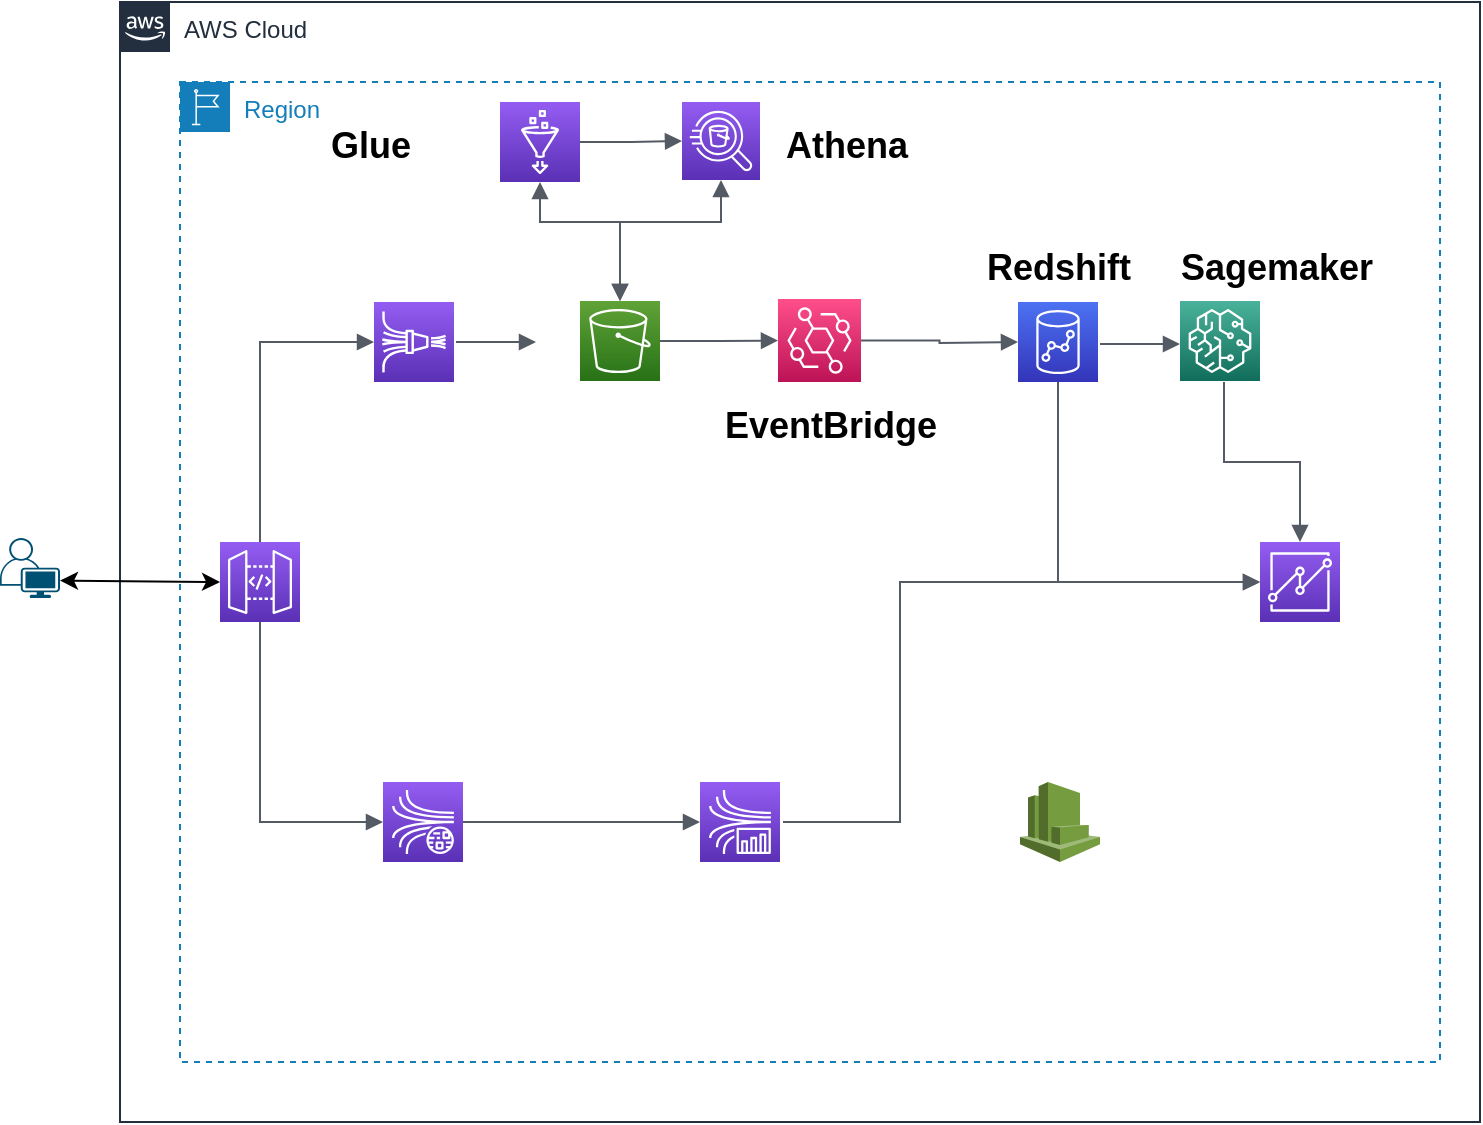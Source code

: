 <mxfile version="16.6.4" type="github">
  <diagram id="dGK5xZqpM7XCNRweWZIY" name="Page-1">
    <mxGraphModel dx="1038" dy="547" grid="1" gridSize="10" guides="1" tooltips="1" connect="1" arrows="1" fold="1" page="1" pageScale="1" pageWidth="850" pageHeight="1100" math="0" shadow="0">
      <root>
        <mxCell id="0" />
        <mxCell id="1" parent="0" />
        <mxCell id="s2iLsqbhEoJUC6y4_RUH-1" value="AWS Cloud" style="points=[[0,0],[0.25,0],[0.5,0],[0.75,0],[1,0],[1,0.25],[1,0.5],[1,0.75],[1,1],[0.75,1],[0.5,1],[0.25,1],[0,1],[0,0.75],[0,0.5],[0,0.25]];outlineConnect=0;gradientColor=none;html=1;whiteSpace=wrap;fontSize=12;fontStyle=0;container=1;pointerEvents=0;collapsible=0;recursiveResize=0;shape=mxgraph.aws4.group;grIcon=mxgraph.aws4.group_aws_cloud_alt;strokeColor=#232F3E;fillColor=none;verticalAlign=top;align=left;spacingLeft=30;fontColor=#232F3E;dashed=0;" parent="1" vertex="1">
          <mxGeometry x="70" y="210" width="680" height="560" as="geometry" />
        </mxCell>
        <mxCell id="s2iLsqbhEoJUC6y4_RUH-2" value="Region" style="points=[[0,0],[0.25,0],[0.5,0],[0.75,0],[1,0],[1,0.25],[1,0.5],[1,0.75],[1,1],[0.75,1],[0.5,1],[0.25,1],[0,1],[0,0.75],[0,0.5],[0,0.25]];outlineConnect=0;gradientColor=none;html=1;whiteSpace=wrap;fontSize=12;fontStyle=0;container=1;pointerEvents=0;collapsible=0;recursiveResize=0;shape=mxgraph.aws4.group;grIcon=mxgraph.aws4.group_region;strokeColor=#147EBA;fillColor=none;verticalAlign=top;align=left;spacingLeft=30;fontColor=#147EBA;dashed=1;" parent="1" vertex="1">
          <mxGeometry x="100" y="250" width="630" height="490" as="geometry" />
        </mxCell>
        <mxCell id="s2iLsqbhEoJUC6y4_RUH-9" value="" style="sketch=0;points=[[0,0,0],[0.25,0,0],[0.5,0,0],[0.75,0,0],[1,0,0],[0,1,0],[0.25,1,0],[0.5,1,0],[0.75,1,0],[1,1,0],[0,0.25,0],[0,0.5,0],[0,0.75,0],[1,0.25,0],[1,0.5,0],[1,0.75,0]];outlineConnect=0;fontColor=#232F3E;gradientColor=#945DF2;gradientDirection=north;fillColor=#5A30B5;strokeColor=#ffffff;dashed=0;verticalLabelPosition=bottom;verticalAlign=top;align=center;html=1;fontSize=12;fontStyle=0;aspect=fixed;shape=mxgraph.aws4.resourceIcon;resIcon=mxgraph.aws4.kinesis_data_firehose;" parent="s2iLsqbhEoJUC6y4_RUH-2" vertex="1">
          <mxGeometry x="97" y="110" width="40" height="40" as="geometry" />
        </mxCell>
        <mxCell id="s2iLsqbhEoJUC6y4_RUH-8" value="" style="sketch=0;points=[[0,0,0],[0.25,0,0],[0.5,0,0],[0.75,0,0],[1,0,0],[0,1,0],[0.25,1,0],[0.5,1,0],[0.75,1,0],[1,1,0],[0,0.25,0],[0,0.5,0],[0,0.75,0],[1,0.25,0],[1,0.5,0],[1,0.75,0]];outlineConnect=0;fontColor=#232F3E;gradientColor=#945DF2;gradientDirection=north;fillColor=#5A30B5;strokeColor=#ffffff;dashed=0;verticalLabelPosition=bottom;verticalAlign=top;align=center;html=1;fontSize=12;fontStyle=0;aspect=fixed;shape=mxgraph.aws4.resourceIcon;resIcon=mxgraph.aws4.kinesis_data_streams;" parent="s2iLsqbhEoJUC6y4_RUH-2" vertex="1">
          <mxGeometry x="101.5" y="350" width="40" height="40" as="geometry" />
        </mxCell>
        <mxCell id="s2iLsqbhEoJUC6y4_RUH-11" value="" style="sketch=0;points=[[0,0,0],[0.25,0,0],[0.5,0,0],[0.75,0,0],[1,0,0],[0,1,0],[0.25,1,0],[0.5,1,0],[0.75,1,0],[1,1,0],[0,0.25,0],[0,0.5,0],[0,0.75,0],[1,0.25,0],[1,0.5,0],[1,0.75,0]];outlineConnect=0;fontColor=#232F3E;gradientColor=#945DF2;gradientDirection=north;fillColor=#5A30B5;strokeColor=#ffffff;dashed=0;verticalLabelPosition=bottom;verticalAlign=top;align=center;html=1;fontSize=12;fontStyle=0;aspect=fixed;shape=mxgraph.aws4.resourceIcon;resIcon=mxgraph.aws4.api_gateway;" parent="s2iLsqbhEoJUC6y4_RUH-2" vertex="1">
          <mxGeometry x="20" y="230" width="40" height="40" as="geometry" />
        </mxCell>
        <mxCell id="s2iLsqbhEoJUC6y4_RUH-15" value="" style="sketch=0;points=[[0,0,0],[0.25,0,0],[0.5,0,0],[0.75,0,0],[1,0,0],[0,1,0],[0.25,1,0],[0.5,1,0],[0.75,1,0],[1,1,0],[0,0.25,0],[0,0.5,0],[0,0.75,0],[1,0.25,0],[1,0.5,0],[1,0.75,0]];outlineConnect=0;fontColor=#232F3E;gradientColor=#945DF2;gradientDirection=north;fillColor=#5A30B5;strokeColor=#ffffff;dashed=0;verticalLabelPosition=bottom;verticalAlign=top;align=center;html=1;fontSize=12;fontStyle=0;aspect=fixed;shape=mxgraph.aws4.resourceIcon;resIcon=mxgraph.aws4.glue;" parent="s2iLsqbhEoJUC6y4_RUH-2" vertex="1">
          <mxGeometry x="160" y="10" width="40" height="40" as="geometry" />
        </mxCell>
        <mxCell id="s2iLsqbhEoJUC6y4_RUH-16" value="" style="sketch=0;points=[[0,0,0],[0.25,0,0],[0.5,0,0],[0.75,0,0],[1,0,0],[0,1,0],[0.25,1,0],[0.5,1,0],[0.75,1,0],[1,1,0],[0,0.25,0],[0,0.5,0],[0,0.75,0],[1,0.25,0],[1,0.5,0],[1,0.75,0]];outlineConnect=0;fontColor=#232F3E;gradientColor=#945DF2;gradientDirection=north;fillColor=#5A30B5;strokeColor=#ffffff;dashed=0;verticalLabelPosition=bottom;verticalAlign=top;align=center;html=1;fontSize=12;fontStyle=0;aspect=fixed;shape=mxgraph.aws4.resourceIcon;resIcon=mxgraph.aws4.athena;" parent="s2iLsqbhEoJUC6y4_RUH-2" vertex="1">
          <mxGeometry x="251" y="10" width="39" height="39" as="geometry" />
        </mxCell>
        <mxCell id="s2iLsqbhEoJUC6y4_RUH-18" value="" style="sketch=0;points=[[0,0,0],[0.25,0,0],[0.5,0,0],[0.75,0,0],[1,0,0],[0,1,0],[0.25,1,0],[0.5,1,0],[0.75,1,0],[1,1,0],[0,0.25,0],[0,0.5,0],[0,0.75,0],[1,0.25,0],[1,0.5,0],[1,0.75,0]];outlineConnect=0;fontColor=#232F3E;gradientColor=#4D72F3;gradientDirection=north;fillColor=#3334B9;strokeColor=#ffffff;dashed=0;verticalLabelPosition=bottom;verticalAlign=top;align=center;html=1;fontSize=12;fontStyle=0;aspect=fixed;shape=mxgraph.aws4.resourceIcon;resIcon=mxgraph.aws4.redshift;" parent="s2iLsqbhEoJUC6y4_RUH-2" vertex="1">
          <mxGeometry x="419" y="110" width="40" height="40" as="geometry" />
        </mxCell>
        <mxCell id="s2iLsqbhEoJUC6y4_RUH-19" value="" style="sketch=0;points=[[0,0,0],[0.25,0,0],[0.5,0,0],[0.75,0,0],[1,0,0],[0,1,0],[0.25,1,0],[0.5,1,0],[0.75,1,0],[1,1,0],[0,0.25,0],[0,0.5,0],[0,0.75,0],[1,0.25,0],[1,0.5,0],[1,0.75,0]];outlineConnect=0;fontColor=#232F3E;gradientColor=#60A337;gradientDirection=north;fillColor=#277116;strokeColor=#ffffff;dashed=0;verticalLabelPosition=bottom;verticalAlign=top;align=center;html=1;fontSize=12;fontStyle=0;aspect=fixed;shape=mxgraph.aws4.resourceIcon;resIcon=mxgraph.aws4.s3;" parent="s2iLsqbhEoJUC6y4_RUH-2" vertex="1">
          <mxGeometry x="200" y="109.5" width="40" height="40" as="geometry" />
        </mxCell>
        <mxCell id="s2iLsqbhEoJUC6y4_RUH-20" value="" style="sketch=0;points=[[0,0,0],[0.25,0,0],[0.5,0,0],[0.75,0,0],[1,0,0],[0,1,0],[0.25,1,0],[0.5,1,0],[0.75,1,0],[1,1,0],[0,0.25,0],[0,0.5,0],[0,0.75,0],[1,0.25,0],[1,0.5,0],[1,0.75,0]];outlineConnect=0;fontColor=#232F3E;gradientColor=#4AB29A;gradientDirection=north;fillColor=#116D5B;strokeColor=#ffffff;dashed=0;verticalLabelPosition=bottom;verticalAlign=top;align=center;html=1;fontSize=12;fontStyle=0;aspect=fixed;shape=mxgraph.aws4.resourceIcon;resIcon=mxgraph.aws4.sagemaker;" parent="s2iLsqbhEoJUC6y4_RUH-2" vertex="1">
          <mxGeometry x="500" y="109.5" width="40" height="40" as="geometry" />
        </mxCell>
        <mxCell id="s2iLsqbhEoJUC6y4_RUH-21" value="" style="sketch=0;points=[[0,0,0],[0.25,0,0],[0.5,0,0],[0.75,0,0],[1,0,0],[0,1,0],[0.25,1,0],[0.5,1,0],[0.75,1,0],[1,1,0],[0,0.25,0],[0,0.5,0],[0,0.75,0],[1,0.25,0],[1,0.5,0],[1,0.75,0]];outlineConnect=0;fontColor=#232F3E;gradientColor=#945DF2;gradientDirection=north;fillColor=#5A30B5;strokeColor=#ffffff;dashed=0;verticalLabelPosition=bottom;verticalAlign=top;align=center;html=1;fontSize=12;fontStyle=0;aspect=fixed;shape=mxgraph.aws4.resourceIcon;resIcon=mxgraph.aws4.quicksight;" parent="s2iLsqbhEoJUC6y4_RUH-2" vertex="1">
          <mxGeometry x="540" y="230" width="40" height="40" as="geometry" />
        </mxCell>
        <mxCell id="s2iLsqbhEoJUC6y4_RUH-30" value="" style="sketch=0;points=[[0,0,0],[0.25,0,0],[0.5,0,0],[0.75,0,0],[1,0,0],[0,1,0],[0.25,1,0],[0.5,1,0],[0.75,1,0],[1,1,0],[0,0.25,0],[0,0.5,0],[0,0.75,0],[1,0.25,0],[1,0.5,0],[1,0.75,0]];outlineConnect=0;fontColor=#232F3E;gradientColor=#945DF2;gradientDirection=north;fillColor=#5A30B5;strokeColor=#ffffff;dashed=0;verticalLabelPosition=bottom;verticalAlign=top;align=center;html=1;fontSize=12;fontStyle=0;aspect=fixed;shape=mxgraph.aws4.resourceIcon;resIcon=mxgraph.aws4.kinesis_data_analytics;" parent="s2iLsqbhEoJUC6y4_RUH-2" vertex="1">
          <mxGeometry x="260" y="350" width="40" height="40" as="geometry" />
        </mxCell>
        <mxCell id="s2iLsqbhEoJUC6y4_RUH-31" value="" style="sketch=0;points=[[0,0,0],[0.25,0,0],[0.5,0,0],[0.75,0,0],[1,0,0],[0,1,0],[0.25,1,0],[0.5,1,0],[0.75,1,0],[1,1,0],[0,0.25,0],[0,0.5,0],[0,0.75,0],[1,0.25,0],[1,0.5,0],[1,0.75,0]];outlineConnect=0;fontColor=#232F3E;gradientColor=#FF4F8B;gradientDirection=north;fillColor=#BC1356;strokeColor=#ffffff;dashed=0;verticalLabelPosition=bottom;verticalAlign=top;align=center;html=1;fontSize=12;fontStyle=0;aspect=fixed;shape=mxgraph.aws4.resourceIcon;resIcon=mxgraph.aws4.eventbridge;" parent="s2iLsqbhEoJUC6y4_RUH-2" vertex="1">
          <mxGeometry x="299" y="108.5" width="41.5" height="41.5" as="geometry" />
        </mxCell>
        <mxCell id="s2iLsqbhEoJUC6y4_RUH-33" value="" style="outlineConnect=0;dashed=0;verticalLabelPosition=bottom;verticalAlign=top;align=center;html=1;shape=mxgraph.aws3.cloudwatch;fillColor=#759C3E;gradientColor=none;" parent="s2iLsqbhEoJUC6y4_RUH-2" vertex="1">
          <mxGeometry x="420" y="350" width="40" height="40" as="geometry" />
        </mxCell>
        <mxCell id="9eLovBIwxHbZl7EOSkrw-1" value="" style="edgeStyle=orthogonalEdgeStyle;html=1;endArrow=block;elbow=vertical;startArrow=none;endFill=1;strokeColor=#545B64;rounded=0;entryX=0;entryY=0.5;entryDx=0;entryDy=0;entryPerimeter=0;exitX=0.5;exitY=0;exitDx=0;exitDy=0;exitPerimeter=0;" parent="s2iLsqbhEoJUC6y4_RUH-2" source="s2iLsqbhEoJUC6y4_RUH-11" target="s2iLsqbhEoJUC6y4_RUH-9" edge="1">
          <mxGeometry width="100" relative="1" as="geometry">
            <mxPoint x="-60" y="-120" as="sourcePoint" />
            <mxPoint x="140" y="380" as="targetPoint" />
          </mxGeometry>
        </mxCell>
        <mxCell id="9eLovBIwxHbZl7EOSkrw-3" value="" style="edgeStyle=orthogonalEdgeStyle;html=1;endArrow=block;elbow=vertical;startArrow=none;endFill=1;strokeColor=#545B64;rounded=0;entryX=0;entryY=0.5;entryDx=0;entryDy=0;entryPerimeter=0;" parent="s2iLsqbhEoJUC6y4_RUH-2" target="s2iLsqbhEoJUC6y4_RUH-8" edge="1">
          <mxGeometry width="100" relative="1" as="geometry">
            <mxPoint x="40" y="270" as="sourcePoint" />
            <mxPoint x="140" y="270" as="targetPoint" />
            <Array as="points">
              <mxPoint x="40" y="370" />
            </Array>
          </mxGeometry>
        </mxCell>
        <mxCell id="9eLovBIwxHbZl7EOSkrw-2" value="" style="edgeStyle=orthogonalEdgeStyle;html=1;endArrow=block;elbow=vertical;startArrow=none;endFill=1;strokeColor=#545B64;rounded=0;exitX=1;exitY=0.5;exitDx=0;exitDy=0;exitPerimeter=0;" parent="s2iLsqbhEoJUC6y4_RUH-2" edge="1">
          <mxGeometry width="100" relative="1" as="geometry">
            <mxPoint x="138" y="130" as="sourcePoint" />
            <mxPoint x="178" y="130" as="targetPoint" />
          </mxGeometry>
        </mxCell>
        <mxCell id="9eLovBIwxHbZl7EOSkrw-6" value="" style="edgeStyle=orthogonalEdgeStyle;html=1;endArrow=block;elbow=vertical;startArrow=none;endFill=1;strokeColor=#545B64;rounded=0;exitX=1;exitY=0.5;exitDx=0;exitDy=0;exitPerimeter=0;" parent="s2iLsqbhEoJUC6y4_RUH-2" edge="1" source="s2iLsqbhEoJUC6y4_RUH-31">
          <mxGeometry width="100" relative="1" as="geometry">
            <mxPoint x="379" y="130" as="sourcePoint" />
            <mxPoint x="419" y="130" as="targetPoint" />
          </mxGeometry>
        </mxCell>
        <mxCell id="9eLovBIwxHbZl7EOSkrw-7" value="" style="edgeStyle=orthogonalEdgeStyle;html=1;endArrow=block;elbow=vertical;startArrow=none;endFill=1;strokeColor=#545B64;rounded=0;" parent="s2iLsqbhEoJUC6y4_RUH-2" edge="1">
          <mxGeometry width="100" relative="1" as="geometry">
            <mxPoint x="460" y="131" as="sourcePoint" />
            <mxPoint x="500" y="131" as="targetPoint" />
          </mxGeometry>
        </mxCell>
        <mxCell id="9eLovBIwxHbZl7EOSkrw-8" value="" style="edgeStyle=orthogonalEdgeStyle;html=1;endArrow=block;elbow=vertical;startArrow=none;endFill=1;strokeColor=#545B64;rounded=0;exitX=0.5;exitY=1;exitDx=0;exitDy=0;exitPerimeter=0;entryX=0;entryY=0.5;entryDx=0;entryDy=0;entryPerimeter=0;" parent="s2iLsqbhEoJUC6y4_RUH-2" source="s2iLsqbhEoJUC6y4_RUH-18" target="s2iLsqbhEoJUC6y4_RUH-21" edge="1">
          <mxGeometry width="100" relative="1" as="geometry">
            <mxPoint x="320" y="210" as="sourcePoint" />
            <mxPoint x="420" y="210" as="targetPoint" />
            <Array as="points">
              <mxPoint x="439" y="250" />
            </Array>
          </mxGeometry>
        </mxCell>
        <mxCell id="9eLovBIwxHbZl7EOSkrw-9" value="" style="edgeStyle=orthogonalEdgeStyle;html=1;endArrow=block;elbow=vertical;startArrow=none;endFill=1;strokeColor=#545B64;rounded=0;entryX=0.5;entryY=0;entryDx=0;entryDy=0;entryPerimeter=0;" parent="s2iLsqbhEoJUC6y4_RUH-2" target="s2iLsqbhEoJUC6y4_RUH-21" edge="1">
          <mxGeometry width="100" relative="1" as="geometry">
            <mxPoint x="522" y="150" as="sourcePoint" />
            <mxPoint x="522" y="230" as="targetPoint" />
            <Array as="points">
              <mxPoint x="522" y="190" />
              <mxPoint x="560" y="190" />
            </Array>
          </mxGeometry>
        </mxCell>
        <mxCell id="9eLovBIwxHbZl7EOSkrw-12" value="" style="edgeStyle=orthogonalEdgeStyle;html=1;endArrow=block;elbow=vertical;startArrow=none;endFill=1;strokeColor=#545B64;rounded=0;exitX=1;exitY=0.5;exitDx=0;exitDy=0;exitPerimeter=0;" parent="s2iLsqbhEoJUC6y4_RUH-2" source="s2iLsqbhEoJUC6y4_RUH-8" edge="1">
          <mxGeometry width="100" relative="1" as="geometry">
            <mxPoint x="220" y="370" as="sourcePoint" />
            <mxPoint x="260" y="370" as="targetPoint" />
          </mxGeometry>
        </mxCell>
        <mxCell id="9eLovBIwxHbZl7EOSkrw-13" value="" style="edgeStyle=orthogonalEdgeStyle;html=1;endArrow=block;elbow=vertical;startArrow=none;endFill=1;strokeColor=#545B64;rounded=0;entryX=0;entryY=0.5;entryDx=0;entryDy=0;entryPerimeter=0;" parent="s2iLsqbhEoJUC6y4_RUH-2" target="s2iLsqbhEoJUC6y4_RUH-21" edge="1">
          <mxGeometry width="100" relative="1" as="geometry">
            <mxPoint x="301.5" y="370" as="sourcePoint" />
            <mxPoint x="421.5" y="210" as="targetPoint" />
            <Array as="points">
              <mxPoint x="360" y="370" />
              <mxPoint x="360" y="250" />
            </Array>
          </mxGeometry>
        </mxCell>
        <mxCell id="9eLovBIwxHbZl7EOSkrw-20" value="&lt;font style=&quot;font-size: 18px&quot;&gt;Glue&lt;/font&gt;" style="text;strokeColor=none;fillColor=none;html=1;fontSize=24;fontStyle=1;verticalAlign=middle;align=center;" parent="s2iLsqbhEoJUC6y4_RUH-2" vertex="1">
          <mxGeometry x="45" y="20" width="100" height="20" as="geometry" />
        </mxCell>
        <mxCell id="fpjOU6GNy4gnwpdHoLkg-1" value="" style="edgeStyle=orthogonalEdgeStyle;html=1;endArrow=block;elbow=vertical;startArrow=none;endFill=1;strokeColor=#545B64;rounded=0;entryX=0;entryY=0.5;entryDx=0;entryDy=0;entryPerimeter=0;exitX=1;exitY=0.5;exitDx=0;exitDy=0;exitPerimeter=0;" edge="1" parent="s2iLsqbhEoJUC6y4_RUH-2" source="s2iLsqbhEoJUC6y4_RUH-15" target="s2iLsqbhEoJUC6y4_RUH-16">
          <mxGeometry width="100" relative="1" as="geometry">
            <mxPoint x="240" y="30" as="sourcePoint" />
            <mxPoint x="280" y="29.5" as="targetPoint" />
          </mxGeometry>
        </mxCell>
        <mxCell id="fpjOU6GNy4gnwpdHoLkg-2" value="&lt;font style=&quot;font-size: 18px&quot;&gt;Athena&lt;/font&gt;" style="text;strokeColor=none;fillColor=none;html=1;fontSize=24;fontStyle=1;verticalAlign=middle;align=center;" vertex="1" parent="s2iLsqbhEoJUC6y4_RUH-2">
          <mxGeometry x="283" y="20" width="100" height="20" as="geometry" />
        </mxCell>
        <mxCell id="fpjOU6GNy4gnwpdHoLkg-3" value="&lt;font style=&quot;font-size: 18px&quot;&gt;Sagemaker&lt;/font&gt;" style="text;strokeColor=none;fillColor=none;html=1;fontSize=24;fontStyle=1;verticalAlign=middle;align=center;" vertex="1" parent="s2iLsqbhEoJUC6y4_RUH-2">
          <mxGeometry x="498" y="81" width="100" height="20" as="geometry" />
        </mxCell>
        <mxCell id="fpjOU6GNy4gnwpdHoLkg-4" value="&lt;font style=&quot;font-size: 18px&quot;&gt;Redshift&lt;/font&gt;" style="text;strokeColor=none;fillColor=none;html=1;fontSize=24;fontStyle=1;verticalAlign=middle;align=center;" vertex="1" parent="s2iLsqbhEoJUC6y4_RUH-2">
          <mxGeometry x="389" y="81" width="100" height="20" as="geometry" />
        </mxCell>
        <mxCell id="fpjOU6GNy4gnwpdHoLkg-6" value="" style="edgeStyle=orthogonalEdgeStyle;html=1;endArrow=block;elbow=vertical;startArrow=none;endFill=1;strokeColor=#545B64;rounded=0;exitX=1;exitY=0.5;exitDx=0;exitDy=0;exitPerimeter=0;entryX=0;entryY=0.5;entryDx=0;entryDy=0;entryPerimeter=0;" edge="1" parent="s2iLsqbhEoJUC6y4_RUH-2" source="s2iLsqbhEoJUC6y4_RUH-19" target="s2iLsqbhEoJUC6y4_RUH-31">
          <mxGeometry width="100" relative="1" as="geometry">
            <mxPoint x="148" y="140" as="sourcePoint" />
            <mxPoint x="188" y="140" as="targetPoint" />
          </mxGeometry>
        </mxCell>
        <mxCell id="fpjOU6GNy4gnwpdHoLkg-7" value="" style="edgeStyle=orthogonalEdgeStyle;html=1;endArrow=block;elbow=vertical;startArrow=block;startFill=1;endFill=1;strokeColor=#545B64;rounded=0;exitX=0.5;exitY=1;exitDx=0;exitDy=0;exitPerimeter=0;entryX=0.5;entryY=0;entryDx=0;entryDy=0;entryPerimeter=0;" edge="1" parent="s2iLsqbhEoJUC6y4_RUH-2" source="s2iLsqbhEoJUC6y4_RUH-15" target="s2iLsqbhEoJUC6y4_RUH-19">
          <mxGeometry width="100" relative="1" as="geometry">
            <mxPoint x="180" y="70" as="sourcePoint" />
            <mxPoint x="280" y="70" as="targetPoint" />
            <Array as="points">
              <mxPoint x="180" y="70" />
              <mxPoint x="220" y="70" />
            </Array>
          </mxGeometry>
        </mxCell>
        <mxCell id="fpjOU6GNy4gnwpdHoLkg-8" value="" style="edgeStyle=orthogonalEdgeStyle;html=1;endArrow=block;elbow=vertical;startArrow=block;startFill=1;endFill=1;strokeColor=#545B64;rounded=0;exitX=0.5;exitY=1;exitDx=0;exitDy=0;exitPerimeter=0;entryX=0.5;entryY=0;entryDx=0;entryDy=0;entryPerimeter=0;" edge="1" parent="s2iLsqbhEoJUC6y4_RUH-2" source="s2iLsqbhEoJUC6y4_RUH-16" target="s2iLsqbhEoJUC6y4_RUH-19">
          <mxGeometry width="100" relative="1" as="geometry">
            <mxPoint x="270" y="70" as="sourcePoint" />
            <mxPoint x="370" y="70" as="targetPoint" />
            <Array as="points">
              <mxPoint x="271" y="70" />
              <mxPoint x="220" y="70" />
            </Array>
          </mxGeometry>
        </mxCell>
        <mxCell id="fpjOU6GNy4gnwpdHoLkg-9" value="&lt;font style=&quot;font-size: 18px&quot;&gt;EventBridge&lt;/font&gt;" style="text;strokeColor=none;fillColor=none;html=1;fontSize=24;fontStyle=1;verticalAlign=middle;align=center;" vertex="1" parent="s2iLsqbhEoJUC6y4_RUH-2">
          <mxGeometry x="275" y="160" width="100" height="20" as="geometry" />
        </mxCell>
        <mxCell id="s2iLsqbhEoJUC6y4_RUH-3" value="" style="points=[[0.35,0,0],[0.98,0.51,0],[1,0.71,0],[0.67,1,0],[0,0.795,0],[0,0.65,0]];verticalLabelPosition=bottom;sketch=0;html=1;verticalAlign=top;aspect=fixed;align=center;pointerEvents=1;shape=mxgraph.cisco19.user;fillColor=#005073;strokeColor=none;" parent="1" vertex="1">
          <mxGeometry x="10" y="478" width="30" height="30" as="geometry" />
        </mxCell>
        <mxCell id="s2iLsqbhEoJUC6y4_RUH-34" value="" style="endArrow=classic;startArrow=classic;html=1;rounded=0;exitX=1;exitY=0.71;exitDx=0;exitDy=0;exitPerimeter=0;entryX=0;entryY=0.5;entryDx=0;entryDy=0;entryPerimeter=0;" parent="1" source="s2iLsqbhEoJUC6y4_RUH-3" target="s2iLsqbhEoJUC6y4_RUH-11" edge="1">
          <mxGeometry width="50" height="50" relative="1" as="geometry">
            <mxPoint x="400" y="530" as="sourcePoint" />
            <mxPoint x="450" y="480" as="targetPoint" />
          </mxGeometry>
        </mxCell>
      </root>
    </mxGraphModel>
  </diagram>
</mxfile>
